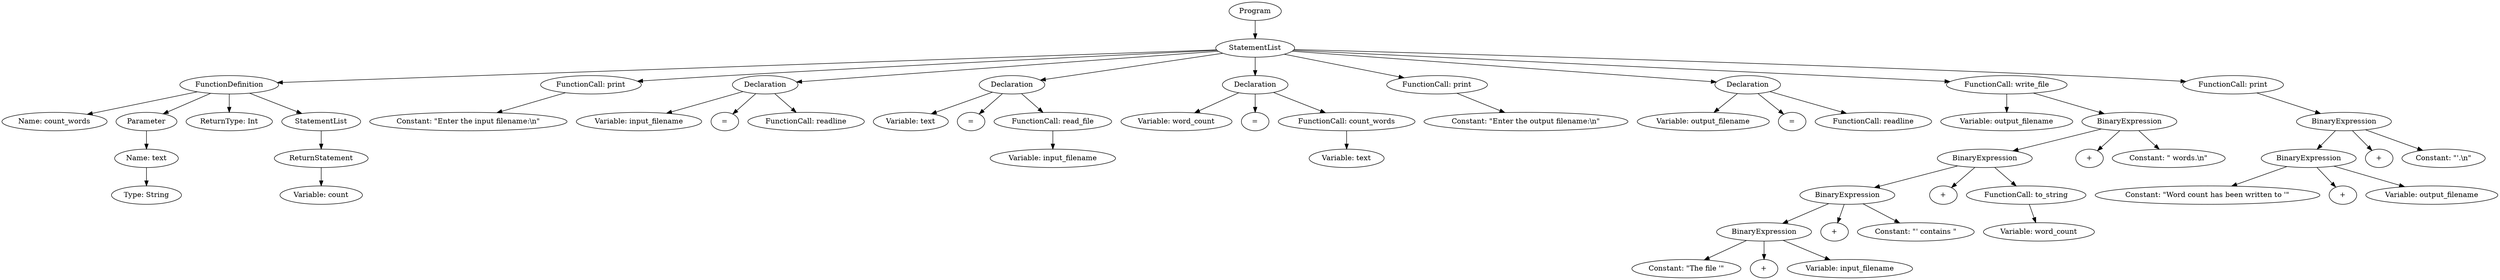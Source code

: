 digraph G {
node0 [label="Program"];
node0 -> node1;
node1 [label="StatementList"];
node1 -> node2;
node2 [label="FunctionDefinition"];
node2-> node3;
node3 [label="Name: count_words"];
node2 -> node4;
node4 [label="Parameter"];
node4 -> node5;
node5 [label="Name: text"];
node5 -> node6;
node6 [label="Type: String"];
node2-> node8;
node8 [label="ReturnType: Int"];
node2 -> node9;
node9 [label="StatementList"];
node9 -> node10;
node10 [label="ReturnStatement"];
node10 -> node11;
node11 [label="Variable: count"];
node1 -> node12;
node12 [label="FunctionCall: print"];
node12 -> node13;
node13 [label="Constant: \"Enter the input filename:\\n\""];
node1 -> node14;
node14 [label="Declaration"];
node14 -> node15;
node15 [label="Variable: input_filename"];
node14-> node17
node17[label="="];
node14 -> node18;
node18 [label="FunctionCall: readline"];
node1 -> node19;
node19 [label="Declaration"];
node19 -> node20;
node20 [label="Variable: text"];
node19-> node22
node22[label="="];
node19 -> node23;
node23 [label="FunctionCall: read_file"];
node23 -> node24;
node24 [label="Variable: input_filename"];
node1 -> node25;
node25 [label="Declaration"];
node25 -> node26;
node26 [label="Variable: word_count"];
node25-> node28
node28[label="="];
node25 -> node29;
node29 [label="FunctionCall: count_words"];
node29 -> node30;
node30 [label="Variable: text"];
node1 -> node31;
node31 [label="FunctionCall: print"];
node31 -> node32;
node32 [label="Constant: \"Enter the output filename:\\n\""];
node1 -> node33;
node33 [label="Declaration"];
node33 -> node34;
node34 [label="Variable: output_filename"];
node33-> node36
node36[label="="];
node33 -> node37;
node37 [label="FunctionCall: readline"];
node1 -> node38;
node38 [label="FunctionCall: write_file"];
node38 -> node39;
node39 [label="Variable: output_filename"];
node38 -> node40;
node40 [label="BinaryExpression"];
node40 -> node41;
node41 [label="BinaryExpression"];
node41 -> node42;
node42 [label="BinaryExpression"];
node42 -> node43;
node43 [label="BinaryExpression"];
node43 -> node44;
node44 [label="Constant: \"The file '\""];
node43 -> node45;
node45 [label="+"];
node43 -> node46;
node46 [label="Variable: input_filename"];
node42 -> node47;
node47 [label="+"];
node42 -> node48;
node48 [label="Constant: \"' contains \""];
node41 -> node49;
node49 [label="+"];
node41 -> node50;
node50 [label="FunctionCall: to_string"];
node50 -> node51;
node51 [label="Variable: word_count"];
node40 -> node52;
node52 [label="+"];
node40 -> node53;
node53 [label="Constant: \" words.\\n\""];
node1 -> node54;
node54 [label="FunctionCall: print"];
node54 -> node55;
node55 [label="BinaryExpression"];
node55 -> node56;
node56 [label="BinaryExpression"];
node56 -> node57;
node57 [label="Constant: \"Word count has been written to '\""];
node56 -> node58;
node58 [label="+"];
node56 -> node59;
node59 [label="Variable: output_filename"];
node55 -> node60;
node60 [label="+"];
node55 -> node61;
node61 [label="Constant: \"'.\\n\""];
}
